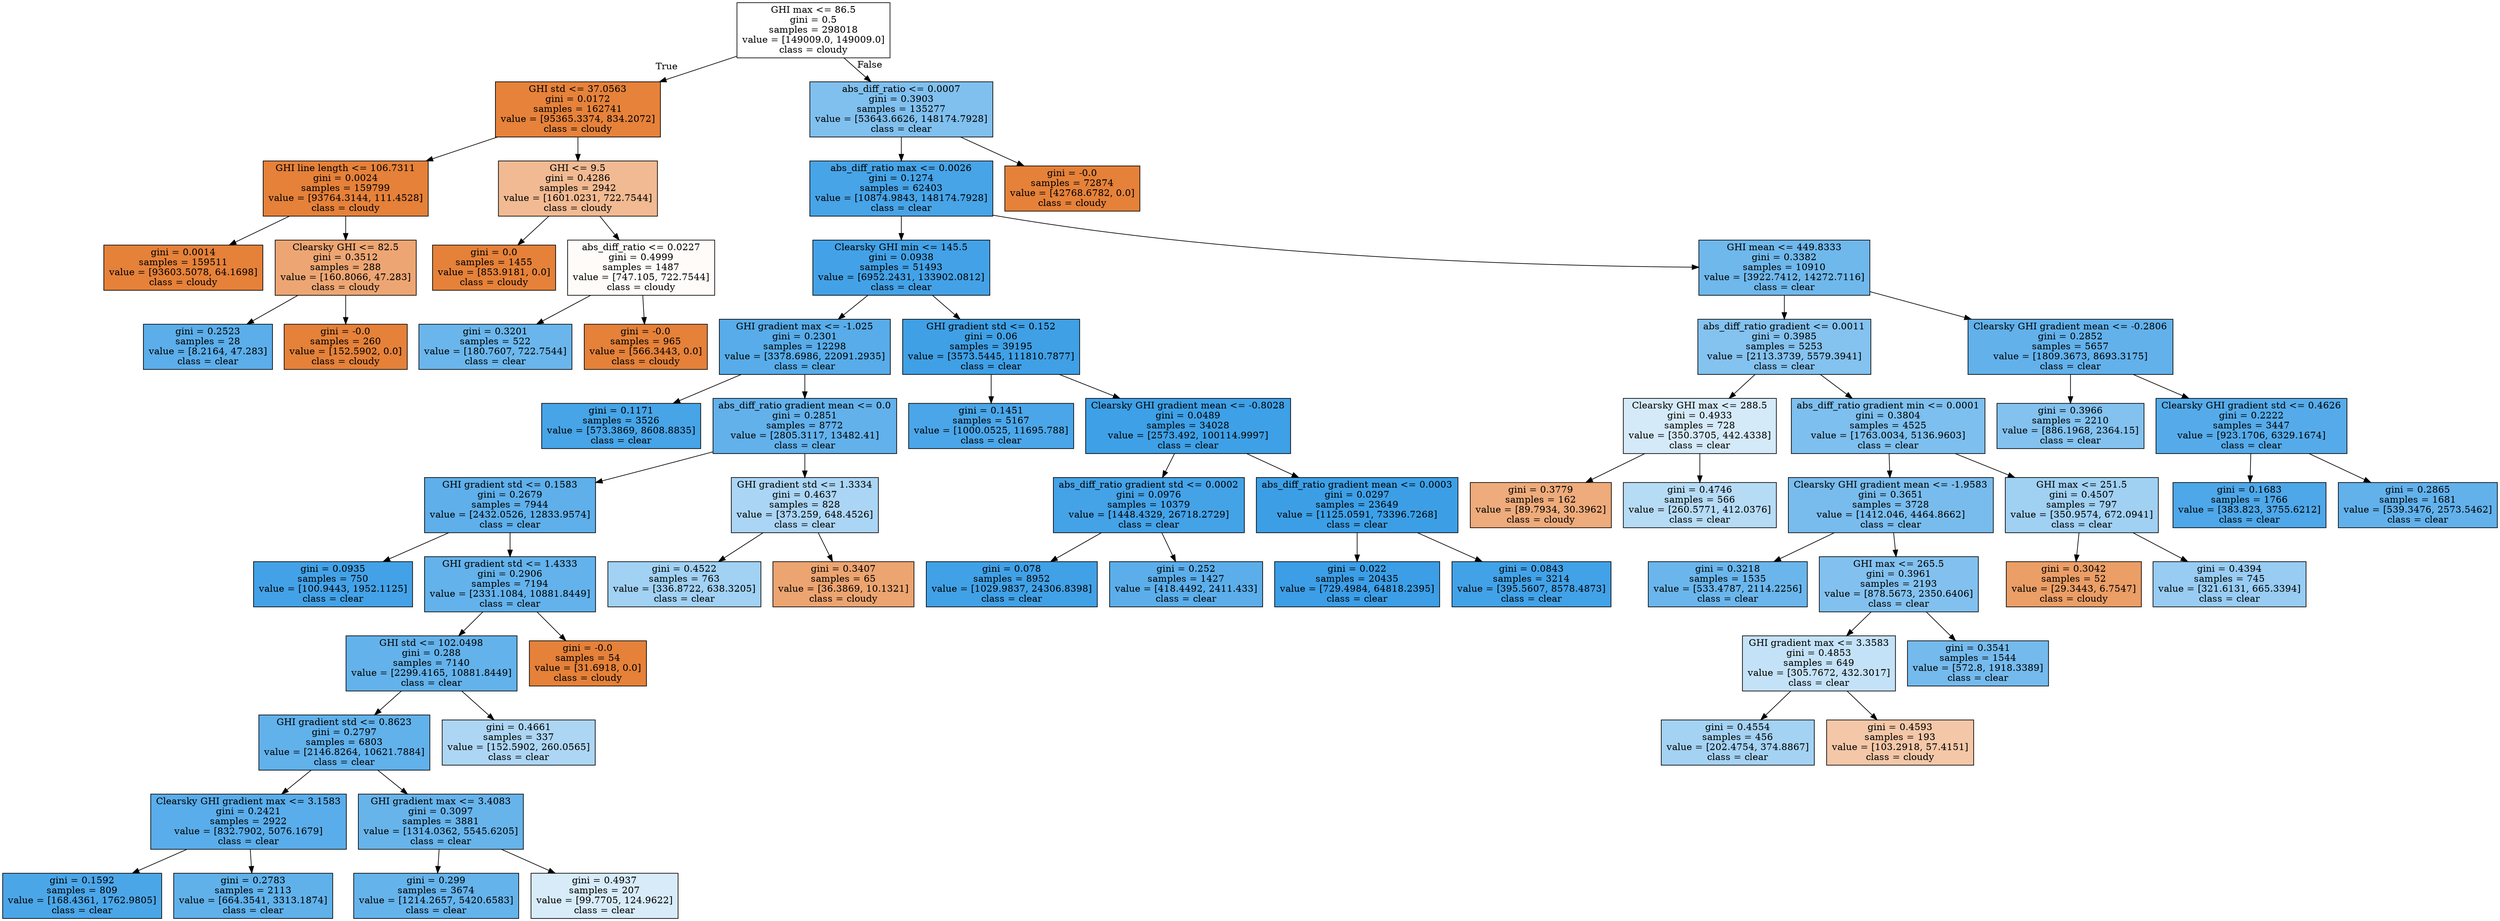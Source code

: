 digraph Tree {
node [shape=box, style="filled", color="black"] ;
0 [label="GHI max <= 86.5\ngini = 0.5\nsamples = 298018\nvalue = [149009.0, 149009.0]\nclass = cloudy", fillcolor="#e5813900"] ;
1 [label="GHI std <= 37.0563\ngini = 0.0172\nsamples = 162741\nvalue = [95365.3374, 834.2072]\nclass = cloudy", fillcolor="#e58139fd"] ;
0 -> 1 [labeldistance=2.5, labelangle=45, headlabel="True"] ;
7 [label="GHI line length <= 106.7311\ngini = 0.0024\nsamples = 159799\nvalue = [93764.3144, 111.4528]\nclass = cloudy", fillcolor="#e58139ff"] ;
1 -> 7 ;
41 [label="gini = 0.0014\nsamples = 159511\nvalue = [93603.5078, 64.1698]\nclass = cloudy", fillcolor="#e58139ff"] ;
7 -> 41 ;
42 [label="Clearsky GHI <= 82.5\ngini = 0.3512\nsamples = 288\nvalue = [160.8066, 47.283]\nclass = cloudy", fillcolor="#e58139b4"] ;
7 -> 42 ;
43 [label="gini = 0.2523\nsamples = 28\nvalue = [8.2164, 47.283]\nclass = clear", fillcolor="#399de5d3"] ;
42 -> 43 ;
44 [label="gini = -0.0\nsamples = 260\nvalue = [152.5902, 0.0]\nclass = cloudy", fillcolor="#e58139ff"] ;
42 -> 44 ;
8 [label="GHI <= 9.5\ngini = 0.4286\nsamples = 2942\nvalue = [1601.0231, 722.7544]\nclass = cloudy", fillcolor="#e581398c"] ;
1 -> 8 ;
11 [label="gini = 0.0\nsamples = 1455\nvalue = [853.9181, 0.0]\nclass = cloudy", fillcolor="#e58139ff"] ;
8 -> 11 ;
12 [label="abs_diff_ratio <= 0.0227\ngini = 0.4999\nsamples = 1487\nvalue = [747.105, 722.7544]\nclass = cloudy", fillcolor="#e5813908"] ;
8 -> 12 ;
13 [label="gini = 0.3201\nsamples = 522\nvalue = [180.7607, 722.7544]\nclass = clear", fillcolor="#399de5bf"] ;
12 -> 13 ;
14 [label="gini = -0.0\nsamples = 965\nvalue = [566.3443, 0.0]\nclass = cloudy", fillcolor="#e58139ff"] ;
12 -> 14 ;
2 [label="abs_diff_ratio <= 0.0007\ngini = 0.3903\nsamples = 135277\nvalue = [53643.6626, 148174.7928]\nclass = clear", fillcolor="#399de5a3"] ;
0 -> 2 [labeldistance=2.5, labelangle=-45, headlabel="False"] ;
3 [label="abs_diff_ratio max <= 0.0026\ngini = 0.1274\nsamples = 62403\nvalue = [10874.9843, 148174.7928]\nclass = clear", fillcolor="#399de5ec"] ;
2 -> 3 ;
5 [label="Clearsky GHI min <= 145.5\ngini = 0.0938\nsamples = 51493\nvalue = [6952.2431, 133902.0812]\nclass = clear", fillcolor="#399de5f2"] ;
3 -> 5 ;
9 [label="GHI gradient max <= -1.025\ngini = 0.2301\nsamples = 12298\nvalue = [3378.6986, 22091.2935]\nclass = clear", fillcolor="#399de5d8"] ;
5 -> 9 ;
15 [label="gini = 0.1171\nsamples = 3526\nvalue = [573.3869, 8608.8835]\nclass = clear", fillcolor="#399de5ee"] ;
9 -> 15 ;
16 [label="abs_diff_ratio gradient mean <= 0.0\ngini = 0.2851\nsamples = 8772\nvalue = [2805.3117, 13482.41]\nclass = clear", fillcolor="#399de5ca"] ;
9 -> 16 ;
21 [label="GHI gradient std <= 0.1583\ngini = 0.2679\nsamples = 7944\nvalue = [2432.0526, 12833.9574]\nclass = clear", fillcolor="#399de5cf"] ;
16 -> 21 ;
25 [label="gini = 0.0935\nsamples = 750\nvalue = [100.9443, 1952.1125]\nclass = clear", fillcolor="#399de5f2"] ;
21 -> 25 ;
26 [label="GHI gradient std <= 1.4333\ngini = 0.2906\nsamples = 7194\nvalue = [2331.1084, 10881.8449]\nclass = clear", fillcolor="#399de5c8"] ;
21 -> 26 ;
33 [label="GHI std <= 102.0498\ngini = 0.288\nsamples = 7140\nvalue = [2299.4165, 10881.8449]\nclass = clear", fillcolor="#399de5c9"] ;
26 -> 33 ;
35 [label="GHI gradient std <= 0.8623\ngini = 0.2797\nsamples = 6803\nvalue = [2146.8264, 10621.7884]\nclass = clear", fillcolor="#399de5cb"] ;
33 -> 35 ;
53 [label="Clearsky GHI gradient max <= 3.1583\ngini = 0.2421\nsamples = 2922\nvalue = [832.7902, 5076.1679]\nclass = clear", fillcolor="#399de5d5"] ;
35 -> 53 ;
57 [label="gini = 0.1592\nsamples = 809\nvalue = [168.4361, 1762.9805]\nclass = clear", fillcolor="#399de5e7"] ;
53 -> 57 ;
58 [label="gini = 0.2783\nsamples = 2113\nvalue = [664.3541, 3313.1874]\nclass = clear", fillcolor="#399de5cc"] ;
53 -> 58 ;
54 [label="GHI gradient max <= 3.4083\ngini = 0.3097\nsamples = 3881\nvalue = [1314.0362, 5545.6205]\nclass = clear", fillcolor="#399de5c3"] ;
35 -> 54 ;
55 [label="gini = 0.299\nsamples = 3674\nvalue = [1214.2657, 5420.6583]\nclass = clear", fillcolor="#399de5c6"] ;
54 -> 55 ;
56 [label="gini = 0.4937\nsamples = 207\nvalue = [99.7705, 124.9622]\nclass = clear", fillcolor="#399de533"] ;
54 -> 56 ;
36 [label="gini = 0.4661\nsamples = 337\nvalue = [152.5902, 260.0565]\nclass = clear", fillcolor="#399de569"] ;
33 -> 36 ;
34 [label="gini = -0.0\nsamples = 54\nvalue = [31.6918, 0.0]\nclass = cloudy", fillcolor="#e58139ff"] ;
26 -> 34 ;
22 [label="GHI gradient std <= 1.3334\ngini = 0.4637\nsamples = 828\nvalue = [373.259, 648.4526]\nclass = clear", fillcolor="#399de56c"] ;
16 -> 22 ;
49 [label="gini = 0.4522\nsamples = 763\nvalue = [336.8722, 638.3205]\nclass = clear", fillcolor="#399de578"] ;
22 -> 49 ;
50 [label="gini = 0.3407\nsamples = 65\nvalue = [36.3869, 10.1321]\nclass = cloudy", fillcolor="#e58139b8"] ;
22 -> 50 ;
10 [label="GHI gradient std <= 0.152\ngini = 0.06\nsamples = 39195\nvalue = [3573.5445, 111810.7877]\nclass = clear", fillcolor="#399de5f7"] ;
5 -> 10 ;
23 [label="gini = 0.1451\nsamples = 5167\nvalue = [1000.0525, 11695.788]\nclass = clear", fillcolor="#399de5e9"] ;
10 -> 23 ;
24 [label="Clearsky GHI gradient mean <= -0.8028\ngini = 0.0489\nsamples = 34028\nvalue = [2573.492, 100114.9997]\nclass = clear", fillcolor="#399de5f8"] ;
10 -> 24 ;
27 [label="abs_diff_ratio gradient std <= 0.0002\ngini = 0.0976\nsamples = 10379\nvalue = [1448.4329, 26718.2729]\nclass = clear", fillcolor="#399de5f1"] ;
24 -> 27 ;
29 [label="gini = 0.078\nsamples = 8952\nvalue = [1029.9837, 24306.8398]\nclass = clear", fillcolor="#399de5f4"] ;
27 -> 29 ;
30 [label="gini = 0.252\nsamples = 1427\nvalue = [418.4492, 2411.433]\nclass = clear", fillcolor="#399de5d3"] ;
27 -> 30 ;
28 [label="abs_diff_ratio gradient mean <= 0.0003\ngini = 0.0297\nsamples = 23649\nvalue = [1125.0591, 73396.7268]\nclass = clear", fillcolor="#399de5fb"] ;
24 -> 28 ;
47 [label="gini = 0.022\nsamples = 20435\nvalue = [729.4984, 64818.2395]\nclass = clear", fillcolor="#399de5fc"] ;
28 -> 47 ;
48 [label="gini = 0.0843\nsamples = 3214\nvalue = [395.5607, 8578.4873]\nclass = clear", fillcolor="#399de5f3"] ;
28 -> 48 ;
6 [label="GHI mean <= 449.8333\ngini = 0.3382\nsamples = 10910\nvalue = [3922.7412, 14272.7116]\nclass = clear", fillcolor="#399de5b9"] ;
3 -> 6 ;
17 [label="abs_diff_ratio gradient <= 0.0011\ngini = 0.3985\nsamples = 5253\nvalue = [2113.3739, 5579.3941]\nclass = clear", fillcolor="#399de59e"] ;
6 -> 17 ;
31 [label="Clearsky GHI max <= 288.5\ngini = 0.4933\nsamples = 728\nvalue = [350.3705, 442.4338]\nclass = clear", fillcolor="#399de535"] ;
17 -> 31 ;
37 [label="gini = 0.3779\nsamples = 162\nvalue = [89.7934, 30.3962]\nclass = cloudy", fillcolor="#e58139a9"] ;
31 -> 37 ;
38 [label="gini = 0.4746\nsamples = 566\nvalue = [260.5771, 412.0376]\nclass = clear", fillcolor="#399de55e"] ;
31 -> 38 ;
32 [label="abs_diff_ratio gradient min <= 0.0001\ngini = 0.3804\nsamples = 4525\nvalue = [1763.0034, 5136.9603]\nclass = clear", fillcolor="#399de5a7"] ;
17 -> 32 ;
45 [label="Clearsky GHI gradient mean <= -1.9583\ngini = 0.3651\nsamples = 3728\nvalue = [1412.046, 4464.8662]\nclass = clear", fillcolor="#399de5ae"] ;
32 -> 45 ;
59 [label="gini = 0.3218\nsamples = 1535\nvalue = [533.4787, 2114.2256]\nclass = clear", fillcolor="#399de5bf"] ;
45 -> 59 ;
60 [label="GHI max <= 265.5\ngini = 0.3961\nsamples = 2193\nvalue = [878.5673, 2350.6406]\nclass = clear", fillcolor="#399de5a0"] ;
45 -> 60 ;
61 [label="GHI gradient max <= 3.3583\ngini = 0.4853\nsamples = 649\nvalue = [305.7672, 432.3017]\nclass = clear", fillcolor="#399de54b"] ;
60 -> 61 ;
63 [label="gini = 0.4554\nsamples = 456\nvalue = [202.4754, 374.8867]\nclass = clear", fillcolor="#399de575"] ;
61 -> 63 ;
64 [label="gini = 0.4593\nsamples = 193\nvalue = [103.2918, 57.4151]\nclass = cloudy", fillcolor="#e5813971"] ;
61 -> 64 ;
62 [label="gini = 0.3541\nsamples = 1544\nvalue = [572.8, 1918.3389]\nclass = clear", fillcolor="#399de5b3"] ;
60 -> 62 ;
46 [label="GHI max <= 251.5\ngini = 0.4507\nsamples = 797\nvalue = [350.9574, 672.0941]\nclass = clear", fillcolor="#399de57a"] ;
32 -> 46 ;
51 [label="gini = 0.3042\nsamples = 52\nvalue = [29.3443, 6.7547]\nclass = cloudy", fillcolor="#e58139c4"] ;
46 -> 51 ;
52 [label="gini = 0.4394\nsamples = 745\nvalue = [321.6131, 665.3394]\nclass = clear", fillcolor="#399de584"] ;
46 -> 52 ;
18 [label="Clearsky GHI gradient mean <= -0.2806\ngini = 0.2852\nsamples = 5657\nvalue = [1809.3673, 8693.3175]\nclass = clear", fillcolor="#399de5ca"] ;
6 -> 18 ;
19 [label="gini = 0.3966\nsamples = 2210\nvalue = [886.1968, 2364.15]\nclass = clear", fillcolor="#399de59f"] ;
18 -> 19 ;
20 [label="Clearsky GHI gradient std <= 0.4626\ngini = 0.2222\nsamples = 3447\nvalue = [923.1706, 6329.1674]\nclass = clear", fillcolor="#399de5da"] ;
18 -> 20 ;
39 [label="gini = 0.1683\nsamples = 1766\nvalue = [383.823, 3755.6212]\nclass = clear", fillcolor="#399de5e5"] ;
20 -> 39 ;
40 [label="gini = 0.2865\nsamples = 1681\nvalue = [539.3476, 2573.5462]\nclass = clear", fillcolor="#399de5ca"] ;
20 -> 40 ;
4 [label="gini = -0.0\nsamples = 72874\nvalue = [42768.6782, 0.0]\nclass = cloudy", fillcolor="#e58139ff"] ;
2 -> 4 ;
}